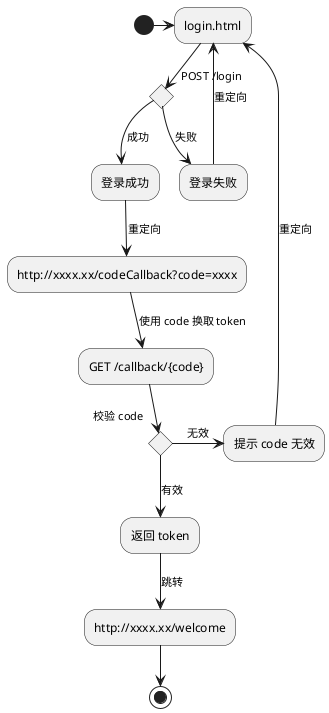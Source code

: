 @startuml 登录验证过程

(*) -> "login.html"
if "POST /login" then
--> [成功] "登录成功"
--> [重定向] "http://xxxx.xx/codeCallback?code=xxxx"
--> [使用 code 换取 token] "GET /callback/{code}"
    if "校验 code" then
     --> [有效] "返回 token"
     --> [跳转] "http://xxxx.xx/welcome"
     --> (*)
    else 
     -right-> [无效] "提示 code 无效"
     --> [重定向] "login.html"
    endif
else
--> [失败] "登录失败"
--> [重定向] "login.html"
endif
@enduml